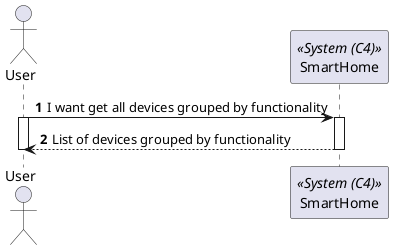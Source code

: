 @startuml
'https://plantuml.com/sequence-diagram

!pragma layout smetana

autonumber

actor "User" as User
participant "SmartHome" as SH<<System (C4)>>

User -> SH : I want get all devices grouped by functionality
activate SH
activate User

SH --> User : List of devices grouped by functionality
deactivate SH
deactivate User

@enduml